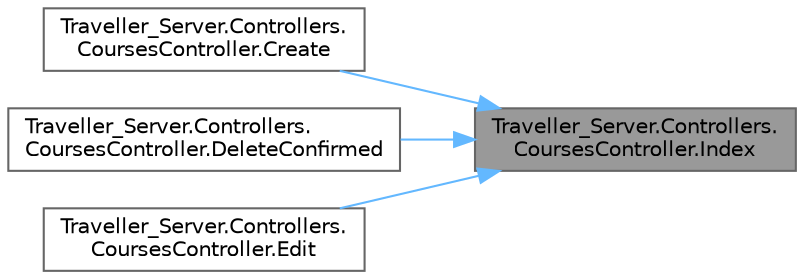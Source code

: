 digraph "Traveller_Server.Controllers.CoursesController.Index"
{
 // LATEX_PDF_SIZE
  bgcolor="transparent";
  edge [fontname=Helvetica,fontsize=10,labelfontname=Helvetica,labelfontsize=10];
  node [fontname=Helvetica,fontsize=10,shape=box,height=0.2,width=0.4];
  rankdir="RL";
  Node1 [label="Traveller_Server.Controllers.\lCoursesController.Index",height=0.2,width=0.4,color="gray40", fillcolor="grey60", style="filled", fontcolor="black",tooltip=" "];
  Node1 -> Node2 [dir="back",color="steelblue1",style="solid"];
  Node2 [label="Traveller_Server.Controllers.\lCoursesController.Create",height=0.2,width=0.4,color="grey40", fillcolor="white", style="filled",URL="$class_traveller___server_1_1_controllers_1_1_courses_controller.html#ad39377fea55b6fed3ed32b92a208e217",tooltip=" "];
  Node1 -> Node3 [dir="back",color="steelblue1",style="solid"];
  Node3 [label="Traveller_Server.Controllers.\lCoursesController.DeleteConfirmed",height=0.2,width=0.4,color="grey40", fillcolor="white", style="filled",URL="$class_traveller___server_1_1_controllers_1_1_courses_controller.html#a9cbfc0800a18df0368ec587f7a6a9528",tooltip=" "];
  Node1 -> Node4 [dir="back",color="steelblue1",style="solid"];
  Node4 [label="Traveller_Server.Controllers.\lCoursesController.Edit",height=0.2,width=0.4,color="grey40", fillcolor="white", style="filled",URL="$class_traveller___server_1_1_controllers_1_1_courses_controller.html#a11d7322a10f6111a9d109093e0e58462",tooltip=" "];
}
